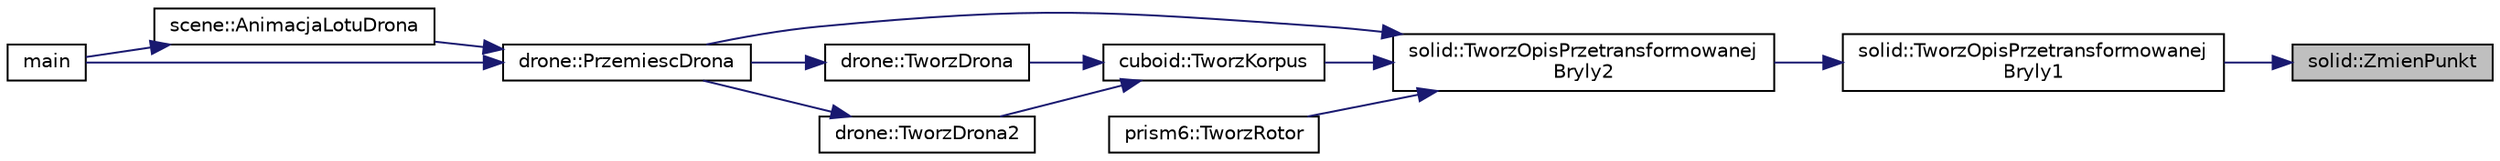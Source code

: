 digraph "solid::ZmienPunkt"
{
 // LATEX_PDF_SIZE
  edge [fontname="Helvetica",fontsize="10",labelfontname="Helvetica",labelfontsize="10"];
  node [fontname="Helvetica",fontsize="10",shape=record];
  rankdir="RL";
  Node1 [label="solid::ZmienPunkt",height=0.2,width=0.4,color="black", fillcolor="grey75", style="filled", fontcolor="black",tooltip="Function that change (truns and moves) a single point by given angle and translation."];
  Node1 -> Node2 [dir="back",color="midnightblue",fontsize="10",style="solid",fontname="Helvetica"];
  Node2 [label="solid::TworzOpisPrzetransformowanej\lBryly1",height=0.2,width=0.4,color="black", fillcolor="white", style="filled",URL="$classsolid.html#aea0dd59903a371c3d277e013d27e467b",tooltip="Function that saves transformed pionts to a file."];
  Node2 -> Node3 [dir="back",color="midnightblue",fontsize="10",style="solid",fontname="Helvetica"];
  Node3 [label="solid::TworzOpisPrzetransformowanej\lBryly2",height=0.2,width=0.4,color="black", fillcolor="white", style="filled",URL="$classsolid.html#a1b906608160300ab398231c3194b9c10",tooltip="Function resposible for proper inter-file savenigs."];
  Node3 -> Node4 [dir="back",color="midnightblue",fontsize="10",style="solid",fontname="Helvetica"];
  Node4 [label="drone::PrzemiescDrona",height=0.2,width=0.4,color="black", fillcolor="white", style="filled",URL="$classdrone.html#a1dc016c21658e0519838b3c0ee754daf",tooltip="Function responsible for drone's movement."];
  Node4 -> Node5 [dir="back",color="midnightblue",fontsize="10",style="solid",fontname="Helvetica"];
  Node5 [label="scene::AnimacjaLotuDrona",height=0.2,width=0.4,color="black", fillcolor="white", style="filled",URL="$classscene.html#ac40af55578dba20accd5dff6875aa613",tooltip="Function responsible for drone's flight animation."];
  Node5 -> Node6 [dir="back",color="midnightblue",fontsize="10",style="solid",fontname="Helvetica"];
  Node6 [label="main",height=0.2,width=0.4,color="black", fillcolor="white", style="filled",URL="$main_8cpp.html#ae66f6b31b5ad750f1fe042a706a4e3d4",tooltip="Main function where all the magic happens :))"];
  Node4 -> Node6 [dir="back",color="midnightblue",fontsize="10",style="solid",fontname="Helvetica"];
  Node3 -> Node7 [dir="back",color="midnightblue",fontsize="10",style="solid",fontname="Helvetica"];
  Node7 [label="cuboid::TworzKorpus",height=0.2,width=0.4,color="black", fillcolor="white", style="filled",URL="$classcuboid.html#a58d8a6ea6dfa7f4b30eecf3d26cef875",tooltip="Function that creates body of a drone."];
  Node7 -> Node8 [dir="back",color="midnightblue",fontsize="10",style="solid",fontname="Helvetica"];
  Node8 [label="drone::TworzDrona",height=0.2,width=0.4,color="black", fillcolor="white", style="filled",URL="$classdrone.html#aba5623fe1bac75b7d0b2382178090e6d",tooltip="Function that creates all parts of a drone."];
  Node8 -> Node4 [dir="back",color="midnightblue",fontsize="10",style="solid",fontname="Helvetica"];
  Node7 -> Node9 [dir="back",color="midnightblue",fontsize="10",style="solid",fontname="Helvetica"];
  Node9 [label="drone::TworzDrona2",height=0.2,width=0.4,color="black", fillcolor="white", style="filled",URL="$classdrone.html#a135ad9f645af6bfecd2840461e5dd770",tooltip=" "];
  Node9 -> Node4 [dir="back",color="midnightblue",fontsize="10",style="solid",fontname="Helvetica"];
  Node3 -> Node10 [dir="back",color="midnightblue",fontsize="10",style="solid",fontname="Helvetica"];
  Node10 [label="prism6::TworzRotor",height=0.2,width=0.4,color="black", fillcolor="white", style="filled",URL="$classprism6.html#a758ab33b9212ad016f7d6ed5f4a5fd40",tooltip="Function resposible for creating an airscrew of a drone."];
}
